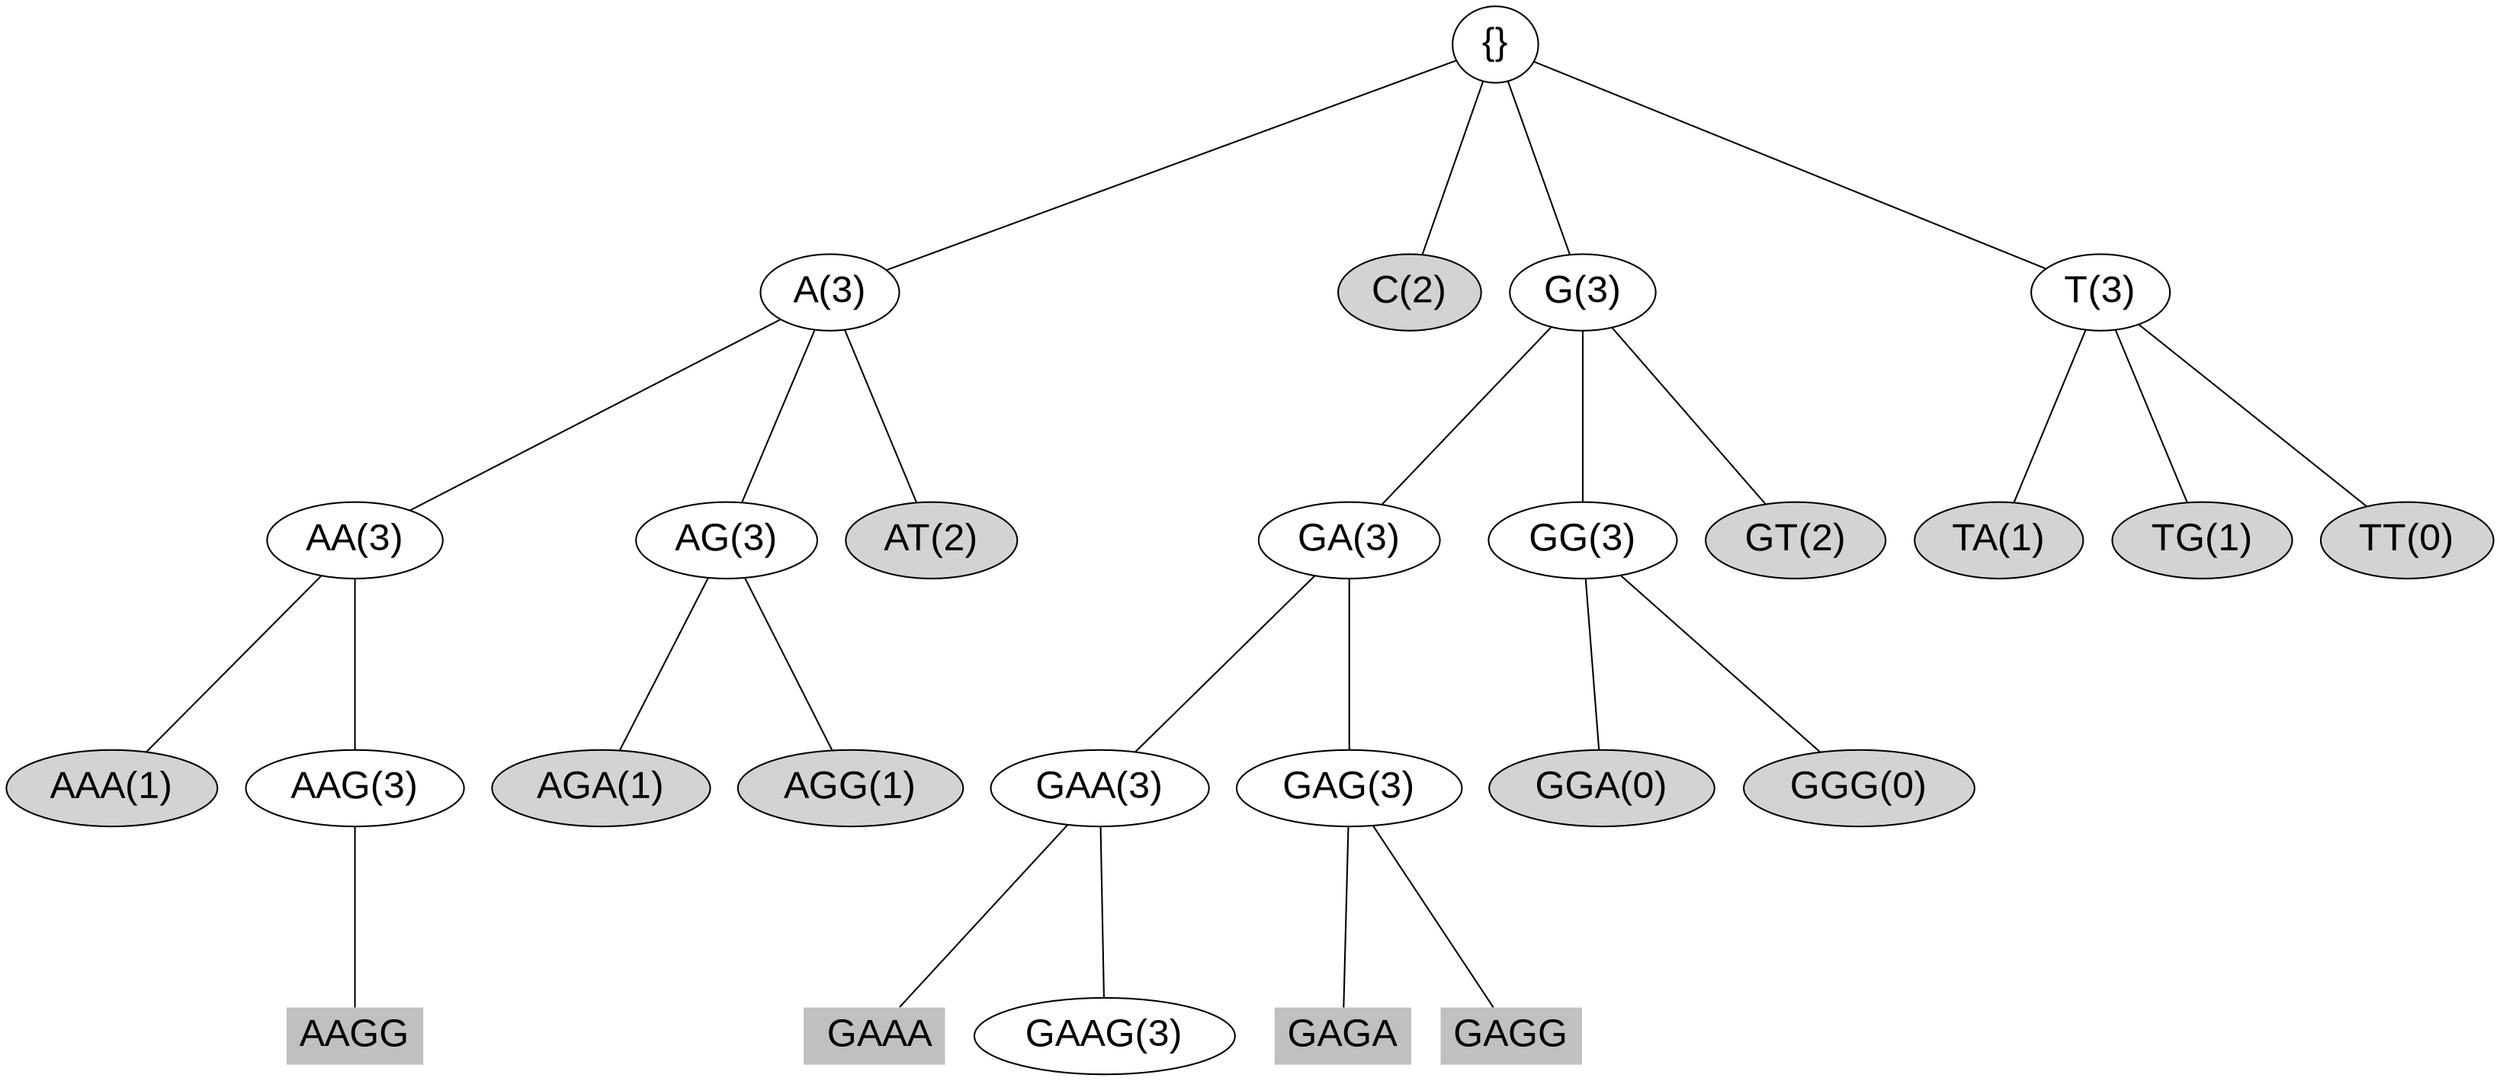 graph G{
      ranksep = "1.5";
      node [fontsize=24];
        node [
                fontname = "Arial"
                label = "\N"
                color = "black"
        ]
        edge [
                color = "black"
        ]
	{node [label="{}"] empty;}      
	
        {node [label="A(3)"] A;}
	{node [label="C(2)", style=filled, fillcolor=lightgray] C;}
	{node [label="G(3)"] G;}
	{node [label="T(3)"] T;}
        {node [label="AA(3)"] AA;}
	{node [label="AG(3)"] AG;}
	{node [label="AT(2)", style=filled, fillcolor=lightgray] AT;}
	{node [label="GA(3)"] GA;}
	{node [label="GG(3)"] GG;}
	{node [label="GT(2)", style=filled, fillcolor=lightgray] GT;}
	{node [label="TA(1)", style=filled, fillcolor=lightgray] TA;}
	{node [label="TG(1)", style=filled, fillcolor=lightgray] TG;}
        {node [label="TT(0)", style=filled, fillcolor=lightgray] TT;}
        {node [label="AAA(1)", style=filled, fillcolor=lightgray] AAA;}
	{node [label="AAG(3)"] AAG;}
	{node [label="AGA(1)", style=filled, fillcolor=lightgray] AGA;}
	{node [label="AGG(1)", style=filled, fillcolor=lightgray] AGG;}
	{node [label="GAA(3)"] GAA;}
	{node [label="GAG(3)"] GAG;}
	{node [label="GGA(0)", style=filled, fillcolor=lightgray] GGA;}
        {node [label="GGG(0)", style=filled, fillcolor=lightgray] GGG;}
        {node [label="AAGG", shape=plaintext, style=filled, fillcolor=gray] AAGG;}
	{node [label=" GAAA", shape=plaintext, style=filled, fillcolor=gray] GAAA;}
	{node [label="GAAG(3)"] GAAG;}
	{node [label="GAGA", shape=plaintext, style=filled, fillcolor=gray] GAGA;}
	{node [label="GAGG", shape=plaintext, style=filled, fillcolor=gray] GAGG;}

	empty--A;
	empty--C;
	empty--G;
	empty--T;
	A -- AA;
	A -- AG;
	A -- AT;
	G -- GA;
	G -- GG;
	G -- GT;
	T -- TA;
	T -- TG;
	T -- TT;
	AA -- AAA;
	AA -- AAG;
	AG -- AGA;
	AG -- AGG;
	GA -- GAA;
	GA -- GAG;
	GG -- GGA;
	GG -- GGG;
	AAG -- AAGG;
	GAA -- GAAA;
	GAA -- GAAG;
	GAG -- GAGA;
	GAG -- GAGG;
}
